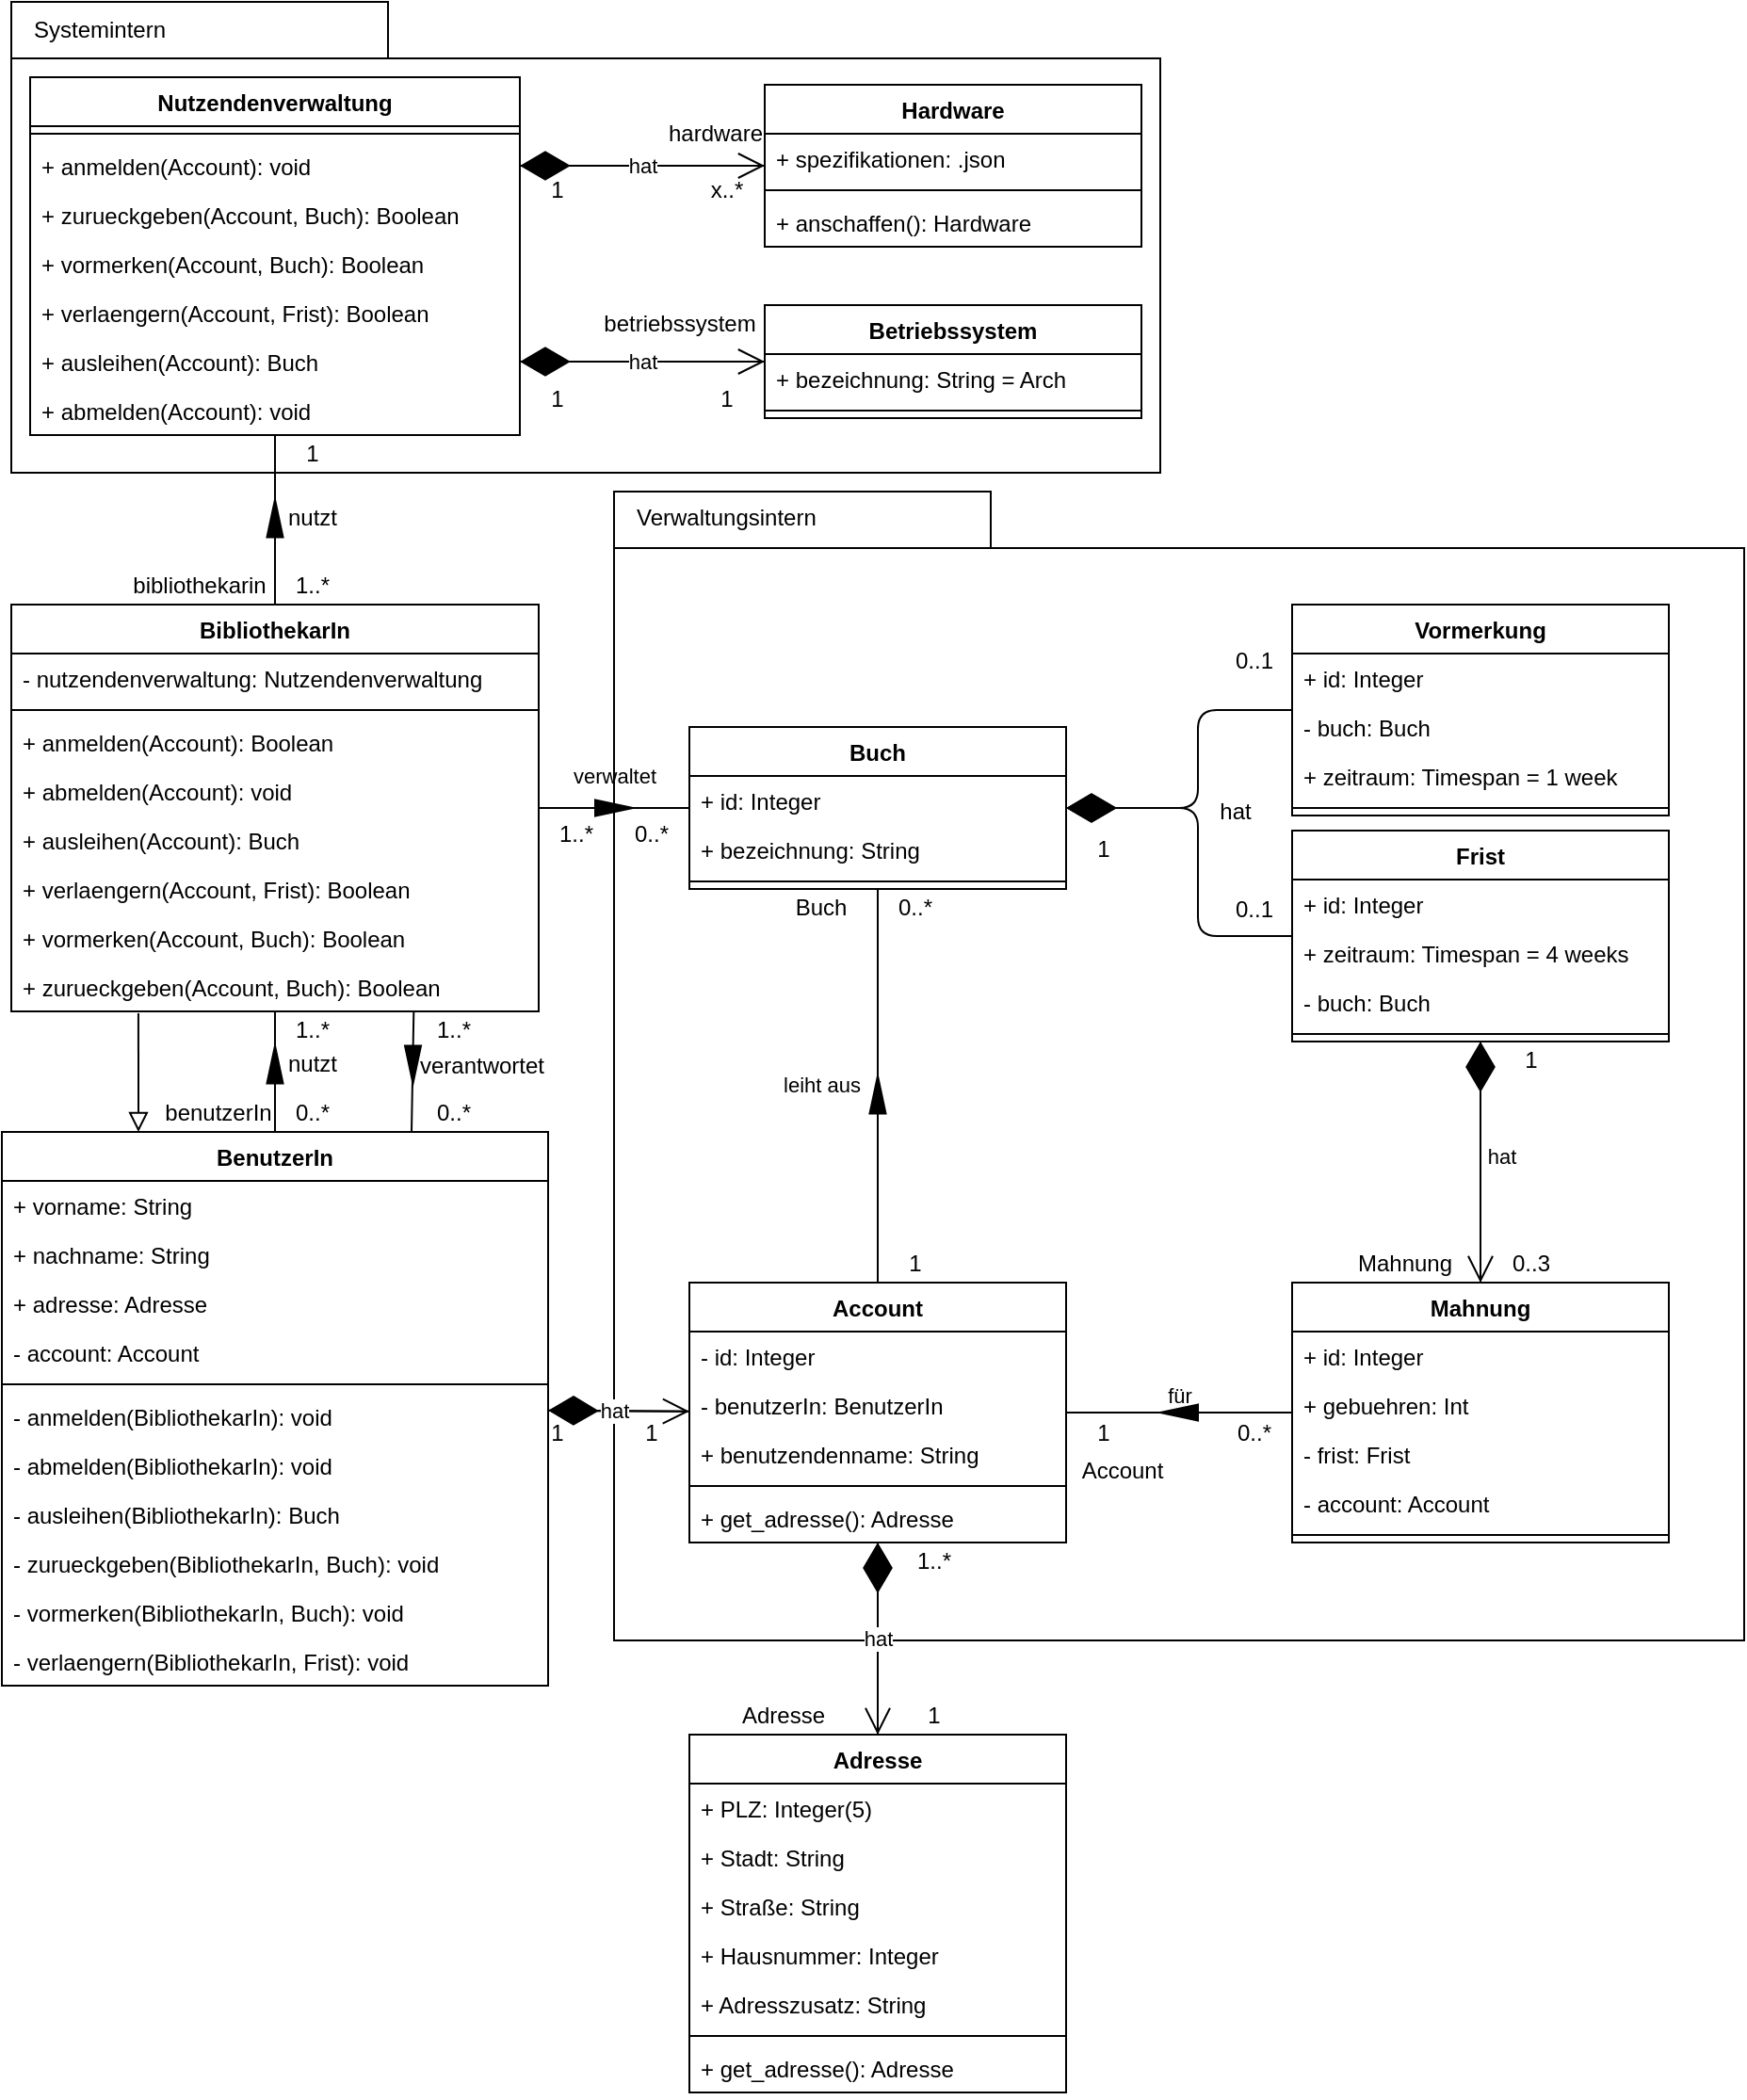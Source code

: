 <mxfile version="15.1.3" type="device"><diagram id="ua3951AuxoslNHJfYjnv" name="Seite-1"><mxGraphModel dx="1086" dy="806" grid="1" gridSize="10" guides="1" tooltips="1" connect="1" arrows="1" fold="1" page="1" pageScale="1" pageWidth="827" pageHeight="1169" math="0" shadow="0"><root><mxCell id="0"/><mxCell id="1" parent="0"/><mxCell id="bxYG0uPf8yceW_1c55BZ-197" value="" style="shape=folder;fontStyle=1;tabWidth=200;tabHeight=30;tabPosition=left;html=1;boundedLbl=1;glass=1;fillColor=none;" parent="1" vertex="1"><mxGeometry x="40" y="40" width="610" height="250" as="geometry"/></mxCell><mxCell id="bxYG0uPf8yceW_1c55BZ-194" value="" style="shape=folder;fontStyle=1;tabWidth=200;tabHeight=30;tabPosition=left;html=1;boundedLbl=1;glass=1;fillColor=none;" parent="1" vertex="1"><mxGeometry x="360" y="300" width="600" height="610" as="geometry"/></mxCell><mxCell id="bxYG0uPf8yceW_1c55BZ-137" value="" style="endArrow=diamondThin;endFill=1;endSize=24;html=1;" parent="1" source="bxYG0uPf8yceW_1c55BZ-53" target="bxYG0uPf8yceW_1c55BZ-44" edge="1"><mxGeometry y="-15" width="160" relative="1" as="geometry"><mxPoint x="410" y="797" as="sourcePoint"/><mxPoint x="320" y="797" as="targetPoint"/><mxPoint as="offset"/></mxGeometry></mxCell><mxCell id="bxYG0uPf8yceW_1c55BZ-110" value="" style="triangle;whiteSpace=wrap;html=1;rotation=0;fillColor=#000000;" parent="1" vertex="1"><mxGeometry x="350" y="463.75" width="20" height="8.5" as="geometry"/></mxCell><mxCell id="bxYG0uPf8yceW_1c55BZ-97" value="" style="triangle;whiteSpace=wrap;html=1;rotation=-90;fillColor=#000000;" parent="1" vertex="1"><mxGeometry x="170" y="600" width="20" height="8.5" as="geometry"/></mxCell><mxCell id="bxYG0uPf8yceW_1c55BZ-100" value="" style="triangle;whiteSpace=wrap;html=1;rotation=-90;fillColor=#000000;flipH=1;" parent="1" vertex="1"><mxGeometry x="243.25" y="600" width="20" height="8.5" as="geometry"/></mxCell><mxCell id="bxYG0uPf8yceW_1c55BZ-102" value="" style="triangle;whiteSpace=wrap;html=1;rotation=-90;fillColor=#000000;" parent="1" vertex="1"><mxGeometry x="170" y="310" width="20" height="8.5" as="geometry"/></mxCell><mxCell id="bxYG0uPf8yceW_1c55BZ-1" value="BenutzerIn" style="swimlane;fontStyle=1;align=center;verticalAlign=top;childLayout=stackLayout;horizontal=1;startSize=26;horizontalStack=0;resizeParent=1;resizeParentMax=0;resizeLast=0;collapsible=1;marginBottom=0;" parent="1" vertex="1"><mxGeometry x="35" y="640" width="290" height="294" as="geometry"/></mxCell><mxCell id="bxYG0uPf8yceW_1c55BZ-2" value="+ vorname: String" style="text;strokeColor=none;fillColor=none;align=left;verticalAlign=top;spacingLeft=4;spacingRight=4;overflow=hidden;rotatable=0;points=[[0,0.5],[1,0.5]];portConstraint=eastwest;" parent="bxYG0uPf8yceW_1c55BZ-1" vertex="1"><mxGeometry y="26" width="290" height="26" as="geometry"/></mxCell><mxCell id="bxYG0uPf8yceW_1c55BZ-5" value="+ nachname: String" style="text;strokeColor=none;fillColor=none;align=left;verticalAlign=top;spacingLeft=4;spacingRight=4;overflow=hidden;rotatable=0;points=[[0,0.5],[1,0.5]];portConstraint=eastwest;" parent="bxYG0uPf8yceW_1c55BZ-1" vertex="1"><mxGeometry y="52" width="290" height="26" as="geometry"/></mxCell><mxCell id="bxYG0uPf8yceW_1c55BZ-52" value="+ adresse: Adresse" style="text;strokeColor=none;fillColor=none;align=left;verticalAlign=top;spacingLeft=4;spacingRight=4;overflow=hidden;rotatable=0;points=[[0,0.5],[1,0.5]];portConstraint=eastwest;" parent="bxYG0uPf8yceW_1c55BZ-1" vertex="1"><mxGeometry y="78" width="290" height="26" as="geometry"/></mxCell><mxCell id="bxYG0uPf8yceW_1c55BZ-92" value="- account: Account" style="text;strokeColor=none;fillColor=none;align=left;verticalAlign=top;spacingLeft=4;spacingRight=4;overflow=hidden;rotatable=0;points=[[0,0.5],[1,0.5]];portConstraint=eastwest;" parent="bxYG0uPf8yceW_1c55BZ-1" vertex="1"><mxGeometry y="104" width="290" height="26" as="geometry"/></mxCell><mxCell id="bxYG0uPf8yceW_1c55BZ-3" value="" style="line;strokeWidth=1;fillColor=none;align=left;verticalAlign=middle;spacingTop=-1;spacingLeft=3;spacingRight=3;rotatable=0;labelPosition=right;points=[];portConstraint=eastwest;" parent="bxYG0uPf8yceW_1c55BZ-1" vertex="1"><mxGeometry y="130" width="290" height="8" as="geometry"/></mxCell><mxCell id="bxYG0uPf8yceW_1c55BZ-36" value="- anmelden(BibliothekarIn): void" style="text;strokeColor=none;fillColor=none;align=left;verticalAlign=top;spacingLeft=4;spacingRight=4;overflow=hidden;rotatable=0;points=[[0,0.5],[1,0.5]];portConstraint=eastwest;" parent="bxYG0uPf8yceW_1c55BZ-1" vertex="1"><mxGeometry y="138" width="290" height="26" as="geometry"/></mxCell><mxCell id="bxYG0uPf8yceW_1c55BZ-37" value="- abmelden(BibliothekarIn): void" style="text;strokeColor=none;fillColor=none;align=left;verticalAlign=top;spacingLeft=4;spacingRight=4;overflow=hidden;rotatable=0;points=[[0,0.5],[1,0.5]];portConstraint=eastwest;" parent="bxYG0uPf8yceW_1c55BZ-1" vertex="1"><mxGeometry y="164" width="290" height="26" as="geometry"/></mxCell><mxCell id="bxYG0uPf8yceW_1c55BZ-6" value="- ausleihen(BibliothekarIn): Buch" style="text;strokeColor=none;fillColor=none;align=left;verticalAlign=top;spacingLeft=4;spacingRight=4;overflow=hidden;rotatable=0;points=[[0,0.5],[1,0.5]];portConstraint=eastwest;" parent="bxYG0uPf8yceW_1c55BZ-1" vertex="1"><mxGeometry y="190" width="290" height="26" as="geometry"/></mxCell><mxCell id="bxYG0uPf8yceW_1c55BZ-4" value="- zurueckgeben(BibliothekarIn, Buch): void" style="text;strokeColor=none;fillColor=none;align=left;verticalAlign=top;spacingLeft=4;spacingRight=4;overflow=hidden;rotatable=0;points=[[0,0.5],[1,0.5]];portConstraint=eastwest;" parent="bxYG0uPf8yceW_1c55BZ-1" vertex="1"><mxGeometry y="216" width="290" height="26" as="geometry"/></mxCell><mxCell id="bxYG0uPf8yceW_1c55BZ-23" value="- vormerken(BibliothekarIn, Buch): void" style="text;strokeColor=none;fillColor=none;align=left;verticalAlign=top;spacingLeft=4;spacingRight=4;overflow=hidden;rotatable=0;points=[[0,0.5],[1,0.5]];portConstraint=eastwest;" parent="bxYG0uPf8yceW_1c55BZ-1" vertex="1"><mxGeometry y="242" width="290" height="26" as="geometry"/></mxCell><mxCell id="bxYG0uPf8yceW_1c55BZ-14" value="- verlaengern(BibliothekarIn, Frist): void" style="text;strokeColor=none;fillColor=none;align=left;verticalAlign=top;spacingLeft=4;spacingRight=4;overflow=hidden;rotatable=0;points=[[0,0.5],[1,0.5]];portConstraint=eastwest;" parent="bxYG0uPf8yceW_1c55BZ-1" vertex="1"><mxGeometry y="268" width="290" height="26" as="geometry"/></mxCell><mxCell id="bxYG0uPf8yceW_1c55BZ-8" value="Buch" style="swimlane;fontStyle=1;align=center;verticalAlign=top;childLayout=stackLayout;horizontal=1;startSize=26;horizontalStack=0;resizeParent=1;resizeParentMax=0;resizeLast=0;collapsible=1;marginBottom=0;" parent="1" vertex="1"><mxGeometry x="400" y="425" width="200" height="86" as="geometry"/></mxCell><mxCell id="bxYG0uPf8yceW_1c55BZ-22" value="+ id: Integer" style="text;strokeColor=none;fillColor=none;align=left;verticalAlign=top;spacingLeft=4;spacingRight=4;overflow=hidden;rotatable=0;points=[[0,0.5],[1,0.5]];portConstraint=eastwest;" parent="bxYG0uPf8yceW_1c55BZ-8" vertex="1"><mxGeometry y="26" width="200" height="26" as="geometry"/></mxCell><mxCell id="bxYG0uPf8yceW_1c55BZ-9" value="+ bezeichnung: String" style="text;strokeColor=none;fillColor=none;align=left;verticalAlign=top;spacingLeft=4;spacingRight=4;overflow=hidden;rotatable=0;points=[[0,0.5],[1,0.5]];portConstraint=eastwest;" parent="bxYG0uPf8yceW_1c55BZ-8" vertex="1"><mxGeometry y="52" width="200" height="26" as="geometry"/></mxCell><mxCell id="bxYG0uPf8yceW_1c55BZ-11" value="" style="line;strokeWidth=1;fillColor=none;align=left;verticalAlign=middle;spacingTop=-1;spacingLeft=3;spacingRight=3;rotatable=0;labelPosition=right;points=[];portConstraint=eastwest;" parent="bxYG0uPf8yceW_1c55BZ-8" vertex="1"><mxGeometry y="78" width="200" height="8" as="geometry"/></mxCell><mxCell id="bxYG0uPf8yceW_1c55BZ-15" value="Frist" style="swimlane;fontStyle=1;align=center;verticalAlign=top;childLayout=stackLayout;horizontal=1;startSize=26;horizontalStack=0;resizeParent=1;resizeParentMax=0;resizeLast=0;collapsible=1;marginBottom=0;" parent="1" vertex="1"><mxGeometry x="720" y="480" width="200" height="112" as="geometry"/></mxCell><mxCell id="bxYG0uPf8yceW_1c55BZ-16" value="+ id: Integer" style="text;strokeColor=none;fillColor=none;align=left;verticalAlign=top;spacingLeft=4;spacingRight=4;overflow=hidden;rotatable=0;points=[[0,0.5],[1,0.5]];portConstraint=eastwest;" parent="bxYG0uPf8yceW_1c55BZ-15" vertex="1"><mxGeometry y="26" width="200" height="26" as="geometry"/></mxCell><mxCell id="bxYG0uPf8yceW_1c55BZ-62" value="+ zeitraum: Timespan = 4 weeks" style="text;strokeColor=none;fillColor=none;align=left;verticalAlign=top;spacingLeft=4;spacingRight=4;overflow=hidden;rotatable=0;points=[[0,0.5],[1,0.5]];portConstraint=eastwest;" parent="bxYG0uPf8yceW_1c55BZ-15" vertex="1"><mxGeometry y="52" width="200" height="26" as="geometry"/></mxCell><mxCell id="bxYG0uPf8yceW_1c55BZ-21" value="- buch: Buch" style="text;strokeColor=none;fillColor=none;align=left;verticalAlign=top;spacingLeft=4;spacingRight=4;overflow=hidden;rotatable=0;points=[[0,0.5],[1,0.5]];portConstraint=eastwest;" parent="bxYG0uPf8yceW_1c55BZ-15" vertex="1"><mxGeometry y="78" width="200" height="26" as="geometry"/></mxCell><mxCell id="bxYG0uPf8yceW_1c55BZ-17" value="" style="line;strokeWidth=1;fillColor=none;align=left;verticalAlign=middle;spacingTop=-1;spacingLeft=3;spacingRight=3;rotatable=0;labelPosition=right;points=[];portConstraint=eastwest;" parent="bxYG0uPf8yceW_1c55BZ-15" vertex="1"><mxGeometry y="104" width="200" height="8" as="geometry"/></mxCell><mxCell id="bxYG0uPf8yceW_1c55BZ-24" value="Vormerkung" style="swimlane;fontStyle=1;align=center;verticalAlign=top;childLayout=stackLayout;horizontal=1;startSize=26;horizontalStack=0;resizeParent=1;resizeParentMax=0;resizeLast=0;collapsible=1;marginBottom=0;" parent="1" vertex="1"><mxGeometry x="720" y="360" width="200" height="112" as="geometry"/></mxCell><mxCell id="bxYG0uPf8yceW_1c55BZ-25" value="+ id: Integer" style="text;strokeColor=none;fillColor=none;align=left;verticalAlign=top;spacingLeft=4;spacingRight=4;overflow=hidden;rotatable=0;points=[[0,0.5],[1,0.5]];portConstraint=eastwest;" parent="bxYG0uPf8yceW_1c55BZ-24" vertex="1"><mxGeometry y="26" width="200" height="26" as="geometry"/></mxCell><mxCell id="bxYG0uPf8yceW_1c55BZ-26" value="- buch: Buch" style="text;strokeColor=none;fillColor=none;align=left;verticalAlign=top;spacingLeft=4;spacingRight=4;overflow=hidden;rotatable=0;points=[[0,0.5],[1,0.5]];portConstraint=eastwest;" parent="bxYG0uPf8yceW_1c55BZ-24" vertex="1"><mxGeometry y="52" width="200" height="26" as="geometry"/></mxCell><mxCell id="bxYG0uPf8yceW_1c55BZ-148" value="+ zeitraum: Timespan = 1 week" style="text;strokeColor=none;fillColor=none;align=left;verticalAlign=top;spacingLeft=4;spacingRight=4;overflow=hidden;rotatable=0;points=[[0,0.5],[1,0.5]];portConstraint=eastwest;" parent="bxYG0uPf8yceW_1c55BZ-24" vertex="1"><mxGeometry y="78" width="200" height="26" as="geometry"/></mxCell><mxCell id="bxYG0uPf8yceW_1c55BZ-27" value="" style="line;strokeWidth=1;fillColor=none;align=left;verticalAlign=middle;spacingTop=-1;spacingLeft=3;spacingRight=3;rotatable=0;labelPosition=right;points=[];portConstraint=eastwest;" parent="bxYG0uPf8yceW_1c55BZ-24" vertex="1"><mxGeometry y="104" width="200" height="8" as="geometry"/></mxCell><mxCell id="bxYG0uPf8yceW_1c55BZ-28" value="BibliothekarIn" style="swimlane;fontStyle=1;align=center;verticalAlign=top;childLayout=stackLayout;horizontal=1;startSize=26;horizontalStack=0;resizeParent=1;resizeParentMax=0;resizeLast=0;collapsible=1;marginBottom=0;" parent="1" vertex="1"><mxGeometry x="40" y="360" width="280" height="216" as="geometry"/></mxCell><mxCell id="bxYG0uPf8yceW_1c55BZ-64" value="- nutzendenverwaltung: Nutzendenverwaltung" style="text;strokeColor=none;fillColor=none;align=left;verticalAlign=top;spacingLeft=4;spacingRight=4;overflow=hidden;rotatable=0;points=[[0,0.5],[1,0.5]];portConstraint=eastwest;" parent="bxYG0uPf8yceW_1c55BZ-28" vertex="1"><mxGeometry y="26" width="280" height="26" as="geometry"/></mxCell><mxCell id="bxYG0uPf8yceW_1c55BZ-31" value="" style="line;strokeWidth=1;fillColor=none;align=left;verticalAlign=middle;spacingTop=-1;spacingLeft=3;spacingRight=3;rotatable=0;labelPosition=right;points=[];portConstraint=eastwest;" parent="bxYG0uPf8yceW_1c55BZ-28" vertex="1"><mxGeometry y="52" width="280" height="8" as="geometry"/></mxCell><mxCell id="bxYG0uPf8yceW_1c55BZ-63" value="+ anmelden(Account): Boolean" style="text;strokeColor=none;fillColor=none;align=left;verticalAlign=top;spacingLeft=4;spacingRight=4;overflow=hidden;rotatable=0;points=[[0,0.5],[1,0.5]];portConstraint=eastwest;" parent="bxYG0uPf8yceW_1c55BZ-28" vertex="1"><mxGeometry y="60" width="280" height="26" as="geometry"/></mxCell><mxCell id="bxYG0uPf8yceW_1c55BZ-65" value="+ abmelden(Account): void" style="text;strokeColor=none;fillColor=none;align=left;verticalAlign=top;spacingLeft=4;spacingRight=4;overflow=hidden;rotatable=0;points=[[0,0.5],[1,0.5]];portConstraint=eastwest;" parent="bxYG0uPf8yceW_1c55BZ-28" vertex="1"><mxGeometry y="86" width="280" height="26" as="geometry"/></mxCell><mxCell id="bxYG0uPf8yceW_1c55BZ-66" value="+ ausleihen(Account): Buch" style="text;strokeColor=none;fillColor=none;align=left;verticalAlign=top;spacingLeft=4;spacingRight=4;overflow=hidden;rotatable=0;points=[[0,0.5],[1,0.5]];portConstraint=eastwest;" parent="bxYG0uPf8yceW_1c55BZ-28" vertex="1"><mxGeometry y="112" width="280" height="26" as="geometry"/></mxCell><mxCell id="bxYG0uPf8yceW_1c55BZ-69" value="+ verlaengern(Account, Frist): Boolean" style="text;strokeColor=none;fillColor=none;align=left;verticalAlign=top;spacingLeft=4;spacingRight=4;overflow=hidden;rotatable=0;points=[[0,0.5],[1,0.5]];portConstraint=eastwest;" parent="bxYG0uPf8yceW_1c55BZ-28" vertex="1"><mxGeometry y="138" width="280" height="26" as="geometry"/></mxCell><mxCell id="bxYG0uPf8yceW_1c55BZ-68" value="+ vormerken(Account, Buch): Boolean" style="text;strokeColor=none;fillColor=none;align=left;verticalAlign=top;spacingLeft=4;spacingRight=4;overflow=hidden;rotatable=0;points=[[0,0.5],[1,0.5]];portConstraint=eastwest;" parent="bxYG0uPf8yceW_1c55BZ-28" vertex="1"><mxGeometry y="164" width="280" height="26" as="geometry"/></mxCell><mxCell id="bxYG0uPf8yceW_1c55BZ-67" value="+ zurueckgeben(Account, Buch): Boolean" style="text;strokeColor=none;fillColor=none;align=left;verticalAlign=top;spacingLeft=4;spacingRight=4;overflow=hidden;rotatable=0;points=[[0,0.5],[1,0.5]];portConstraint=eastwest;" parent="bxYG0uPf8yceW_1c55BZ-28" vertex="1"><mxGeometry y="190" width="280" height="26" as="geometry"/></mxCell><mxCell id="bxYG0uPf8yceW_1c55BZ-38" value="Nutzendenverwaltung" style="swimlane;fontStyle=1;align=center;verticalAlign=top;childLayout=stackLayout;horizontal=1;startSize=26;horizontalStack=0;resizeParent=1;resizeParentMax=0;resizeLast=0;collapsible=1;marginBottom=0;" parent="1" vertex="1"><mxGeometry x="50" y="80" width="260" height="190" as="geometry"/></mxCell><mxCell id="bxYG0uPf8yceW_1c55BZ-39" value="" style="line;strokeWidth=1;fillColor=none;align=left;verticalAlign=middle;spacingTop=-1;spacingLeft=3;spacingRight=3;rotatable=0;labelPosition=right;points=[];portConstraint=eastwest;" parent="bxYG0uPf8yceW_1c55BZ-38" vertex="1"><mxGeometry y="26" width="260" height="8" as="geometry"/></mxCell><mxCell id="bxYG0uPf8yceW_1c55BZ-76" value="+ anmelden(Account): void" style="text;strokeColor=none;fillColor=none;align=left;verticalAlign=top;spacingLeft=4;spacingRight=4;overflow=hidden;rotatable=0;points=[[0,0.5],[1,0.5]];portConstraint=eastwest;" parent="bxYG0uPf8yceW_1c55BZ-38" vertex="1"><mxGeometry y="34" width="260" height="26" as="geometry"/></mxCell><mxCell id="bxYG0uPf8yceW_1c55BZ-81" value="+ zurueckgeben(Account, Buch): Boolean" style="text;strokeColor=none;fillColor=none;align=left;verticalAlign=top;spacingLeft=4;spacingRight=4;overflow=hidden;rotatable=0;points=[[0,0.5],[1,0.5]];portConstraint=eastwest;" parent="bxYG0uPf8yceW_1c55BZ-38" vertex="1"><mxGeometry y="60" width="260" height="26" as="geometry"/></mxCell><mxCell id="bxYG0uPf8yceW_1c55BZ-80" value="+ vormerken(Account, Buch): Boolean" style="text;strokeColor=none;fillColor=none;align=left;verticalAlign=top;spacingLeft=4;spacingRight=4;overflow=hidden;rotatable=0;points=[[0,0.5],[1,0.5]];portConstraint=eastwest;" parent="bxYG0uPf8yceW_1c55BZ-38" vertex="1"><mxGeometry y="86" width="260" height="26" as="geometry"/></mxCell><mxCell id="bxYG0uPf8yceW_1c55BZ-79" value="+ verlaengern(Account, Frist): Boolean" style="text;strokeColor=none;fillColor=none;align=left;verticalAlign=top;spacingLeft=4;spacingRight=4;overflow=hidden;rotatable=0;points=[[0,0.5],[1,0.5]];portConstraint=eastwest;" parent="bxYG0uPf8yceW_1c55BZ-38" vertex="1"><mxGeometry y="112" width="260" height="26" as="geometry"/></mxCell><mxCell id="bxYG0uPf8yceW_1c55BZ-78" value="+ ausleihen(Account): Buch" style="text;strokeColor=none;fillColor=none;align=left;verticalAlign=top;spacingLeft=4;spacingRight=4;overflow=hidden;rotatable=0;points=[[0,0.5],[1,0.5]];portConstraint=eastwest;" parent="bxYG0uPf8yceW_1c55BZ-38" vertex="1"><mxGeometry y="138" width="260" height="26" as="geometry"/></mxCell><mxCell id="bxYG0uPf8yceW_1c55BZ-77" value="+ abmelden(Account): void" style="text;strokeColor=none;fillColor=none;align=left;verticalAlign=top;spacingLeft=4;spacingRight=4;overflow=hidden;rotatable=0;points=[[0,0.5],[1,0.5]];portConstraint=eastwest;" parent="bxYG0uPf8yceW_1c55BZ-38" vertex="1"><mxGeometry y="164" width="260" height="26" as="geometry"/></mxCell><mxCell id="bxYG0uPf8yceW_1c55BZ-44" value="Account" style="swimlane;fontStyle=1;align=center;verticalAlign=top;childLayout=stackLayout;horizontal=1;startSize=26;horizontalStack=0;resizeParent=1;resizeParentMax=0;resizeLast=0;collapsible=1;marginBottom=0;" parent="1" vertex="1"><mxGeometry x="400" y="720" width="200" height="138" as="geometry"><mxRectangle x="360" y="250" width="80" height="26" as="alternateBounds"/></mxGeometry></mxCell><mxCell id="bxYG0uPf8yceW_1c55BZ-184" value="- id: Integer" style="text;strokeColor=none;fillColor=none;align=left;verticalAlign=top;spacingLeft=4;spacingRight=4;overflow=hidden;rotatable=0;points=[[0,0.5],[1,0.5]];portConstraint=eastwest;" parent="bxYG0uPf8yceW_1c55BZ-44" vertex="1"><mxGeometry y="26" width="200" height="26" as="geometry"/></mxCell><mxCell id="bxYG0uPf8yceW_1c55BZ-50" value="- benutzerIn: BenutzerIn" style="text;strokeColor=none;fillColor=none;align=left;verticalAlign=top;spacingLeft=4;spacingRight=4;overflow=hidden;rotatable=0;points=[[0,0.5],[1,0.5]];portConstraint=eastwest;" parent="bxYG0uPf8yceW_1c55BZ-44" vertex="1"><mxGeometry y="52" width="200" height="26" as="geometry"/></mxCell><mxCell id="bxYG0uPf8yceW_1c55BZ-61" value="+ benutzendenname: String" style="text;strokeColor=none;fillColor=none;align=left;verticalAlign=top;spacingLeft=4;spacingRight=4;overflow=hidden;rotatable=0;points=[[0,0.5],[1,0.5]];portConstraint=eastwest;" parent="bxYG0uPf8yceW_1c55BZ-44" vertex="1"><mxGeometry y="78" width="200" height="26" as="geometry"/></mxCell><mxCell id="bxYG0uPf8yceW_1c55BZ-45" value="" style="line;strokeWidth=1;fillColor=none;align=left;verticalAlign=middle;spacingTop=-1;spacingLeft=3;spacingRight=3;rotatable=0;labelPosition=right;points=[];portConstraint=eastwest;" parent="bxYG0uPf8yceW_1c55BZ-44" vertex="1"><mxGeometry y="104" width="200" height="8" as="geometry"/></mxCell><mxCell id="bxYG0uPf8yceW_1c55BZ-51" value="+ get_adresse(): Adresse" style="text;strokeColor=none;fillColor=none;align=left;verticalAlign=top;spacingLeft=4;spacingRight=4;overflow=hidden;rotatable=0;points=[[0,0.5],[1,0.5]];portConstraint=eastwest;" parent="bxYG0uPf8yceW_1c55BZ-44" vertex="1"><mxGeometry y="112" width="200" height="26" as="geometry"/></mxCell><mxCell id="bxYG0uPf8yceW_1c55BZ-53" value="Adresse" style="swimlane;fontStyle=1;align=center;verticalAlign=top;childLayout=stackLayout;horizontal=1;startSize=26;horizontalStack=0;resizeParent=1;resizeParentMax=0;resizeLast=0;collapsible=1;marginBottom=0;" parent="1" vertex="1"><mxGeometry x="400" y="960" width="200" height="190" as="geometry"/></mxCell><mxCell id="bxYG0uPf8yceW_1c55BZ-54" value="+ PLZ: Integer(5)" style="text;strokeColor=none;fillColor=none;align=left;verticalAlign=top;spacingLeft=4;spacingRight=4;overflow=hidden;rotatable=0;points=[[0,0.5],[1,0.5]];portConstraint=eastwest;" parent="bxYG0uPf8yceW_1c55BZ-53" vertex="1"><mxGeometry y="26" width="200" height="26" as="geometry"/></mxCell><mxCell id="bxYG0uPf8yceW_1c55BZ-57" value="+ Stadt: String" style="text;strokeColor=none;fillColor=none;align=left;verticalAlign=top;spacingLeft=4;spacingRight=4;overflow=hidden;rotatable=0;points=[[0,0.5],[1,0.5]];portConstraint=eastwest;" parent="bxYG0uPf8yceW_1c55BZ-53" vertex="1"><mxGeometry y="52" width="200" height="26" as="geometry"/></mxCell><mxCell id="bxYG0uPf8yceW_1c55BZ-58" value="+ Straße: String" style="text;strokeColor=none;fillColor=none;align=left;verticalAlign=top;spacingLeft=4;spacingRight=4;overflow=hidden;rotatable=0;points=[[0,0.5],[1,0.5]];portConstraint=eastwest;" parent="bxYG0uPf8yceW_1c55BZ-53" vertex="1"><mxGeometry y="78" width="200" height="26" as="geometry"/></mxCell><mxCell id="bxYG0uPf8yceW_1c55BZ-59" value="+ Hausnummer: Integer" style="text;strokeColor=none;fillColor=none;align=left;verticalAlign=top;spacingLeft=4;spacingRight=4;overflow=hidden;rotatable=0;points=[[0,0.5],[1,0.5]];portConstraint=eastwest;" parent="bxYG0uPf8yceW_1c55BZ-53" vertex="1"><mxGeometry y="104" width="200" height="26" as="geometry"/></mxCell><mxCell id="bxYG0uPf8yceW_1c55BZ-60" value="+ Adresszusatz: String" style="text;strokeColor=none;fillColor=none;align=left;verticalAlign=top;spacingLeft=4;spacingRight=4;overflow=hidden;rotatable=0;points=[[0,0.5],[1,0.5]];portConstraint=eastwest;" parent="bxYG0uPf8yceW_1c55BZ-53" vertex="1"><mxGeometry y="130" width="200" height="26" as="geometry"/></mxCell><mxCell id="bxYG0uPf8yceW_1c55BZ-55" value="" style="line;strokeWidth=1;fillColor=none;align=left;verticalAlign=middle;spacingTop=-1;spacingLeft=3;spacingRight=3;rotatable=0;labelPosition=right;points=[];portConstraint=eastwest;" parent="bxYG0uPf8yceW_1c55BZ-53" vertex="1"><mxGeometry y="156" width="200" height="8" as="geometry"/></mxCell><mxCell id="bxYG0uPf8yceW_1c55BZ-56" value="+ get_adresse(): Adresse" style="text;strokeColor=none;fillColor=none;align=left;verticalAlign=top;spacingLeft=4;spacingRight=4;overflow=hidden;rotatable=0;points=[[0,0.5],[1,0.5]];portConstraint=eastwest;" parent="bxYG0uPf8yceW_1c55BZ-53" vertex="1"><mxGeometry y="164" width="200" height="26" as="geometry"/></mxCell><mxCell id="bxYG0uPf8yceW_1c55BZ-82" value="Hardware" style="swimlane;fontStyle=1;align=center;verticalAlign=top;childLayout=stackLayout;horizontal=1;startSize=26;horizontalStack=0;resizeParent=1;resizeParentMax=0;resizeLast=0;collapsible=1;marginBottom=0;" parent="1" vertex="1"><mxGeometry x="440" y="84" width="200" height="86" as="geometry"/></mxCell><mxCell id="bxYG0uPf8yceW_1c55BZ-85" value="+ spezifikationen: .json" style="text;strokeColor=none;fillColor=none;align=left;verticalAlign=top;spacingLeft=4;spacingRight=4;overflow=hidden;rotatable=0;points=[[0,0.5],[1,0.5]];portConstraint=eastwest;" parent="bxYG0uPf8yceW_1c55BZ-82" vertex="1"><mxGeometry y="26" width="200" height="26" as="geometry"/></mxCell><mxCell id="bxYG0uPf8yceW_1c55BZ-86" value="" style="line;strokeWidth=1;fillColor=none;align=left;verticalAlign=middle;spacingTop=-1;spacingLeft=3;spacingRight=3;rotatable=0;labelPosition=right;points=[];portConstraint=eastwest;" parent="bxYG0uPf8yceW_1c55BZ-82" vertex="1"><mxGeometry y="52" width="200" height="8" as="geometry"/></mxCell><mxCell id="bxYG0uPf8yceW_1c55BZ-87" value="+ anschaffen(): Hardware" style="text;strokeColor=none;fillColor=none;align=left;verticalAlign=top;spacingLeft=4;spacingRight=4;overflow=hidden;rotatable=0;points=[[0,0.5],[1,0.5]];portConstraint=eastwest;" parent="bxYG0uPf8yceW_1c55BZ-82" vertex="1"><mxGeometry y="60" width="200" height="26" as="geometry"/></mxCell><mxCell id="bxYG0uPf8yceW_1c55BZ-93" value="" style="endArrow=block;html=1;align=center;verticalAlign=bottom;endFill=0;labelBackgroundColor=none;endSize=8;entryX=0.25;entryY=0;entryDx=0;entryDy=0;exitX=0.241;exitY=1.038;exitDx=0;exitDy=0;exitPerimeter=0;" parent="1" source="bxYG0uPf8yceW_1c55BZ-67" target="bxYG0uPf8yceW_1c55BZ-1" edge="1"><mxGeometry relative="1" as="geometry"><mxPoint x="80" y="590" as="sourcePoint"/><mxPoint x="360" y="550" as="targetPoint"/></mxGeometry></mxCell><mxCell id="bxYG0uPf8yceW_1c55BZ-94" value="" style="resizable=0;html=1;align=center;verticalAlign=top;labelBackgroundColor=none;" parent="bxYG0uPf8yceW_1c55BZ-93" connectable="0" vertex="1"><mxGeometry relative="1" as="geometry"/></mxCell><mxCell id="bxYG0uPf8yceW_1c55BZ-96" value="" style="endArrow=none;html=1;align=center;verticalAlign=bottom;labelBackgroundColor=none;entryX=0.5;entryY=0;entryDx=0;entryDy=0;" parent="1" source="bxYG0uPf8yceW_1c55BZ-28" target="bxYG0uPf8yceW_1c55BZ-1" edge="1"><mxGeometry relative="1" as="geometry"><mxPoint x="400" y="482" as="sourcePoint"/><mxPoint x="540" y="482" as="targetPoint"/></mxGeometry></mxCell><mxCell id="bxYG0uPf8yceW_1c55BZ-99" value="" style="endArrow=none;html=1;align=center;verticalAlign=bottom;labelBackgroundColor=none;entryX=0.75;entryY=0;entryDx=0;entryDy=0;exitX=-0.04;exitY=-0.006;exitDx=0;exitDy=0;exitPerimeter=0;" parent="1" source="bxYG0uPf8yceW_1c55BZ-118" target="bxYG0uPf8yceW_1c55BZ-1" edge="1"><mxGeometry relative="1" as="geometry"><mxPoint x="230" y="590" as="sourcePoint"/><mxPoint x="190" y="650" as="targetPoint"/></mxGeometry></mxCell><mxCell id="bxYG0uPf8yceW_1c55BZ-101" value="" style="endArrow=none;html=1;align=center;verticalAlign=bottom;labelBackgroundColor=none;" parent="1" source="bxYG0uPf8yceW_1c55BZ-38" target="bxYG0uPf8yceW_1c55BZ-28" edge="1"><mxGeometry relative="1" as="geometry"><mxPoint x="190" y="586" as="sourcePoint"/><mxPoint x="190" y="650" as="targetPoint"/></mxGeometry></mxCell><mxCell id="bxYG0uPf8yceW_1c55BZ-103" value="verwaltet" style="endArrow=none;html=1;align=center;verticalAlign=bottom;labelBackgroundColor=none;" parent="1" source="bxYG0uPf8yceW_1c55BZ-28" target="bxYG0uPf8yceW_1c55BZ-8" edge="1"><mxGeometry y="8" relative="1" as="geometry"><mxPoint x="255.52" y="585.87" as="sourcePoint"/><mxPoint x="255.0" y="650" as="targetPoint"/><mxPoint as="offset"/></mxGeometry></mxCell><mxCell id="bxYG0uPf8yceW_1c55BZ-112" value="" style="endArrow=diamondThin;endFill=1;endSize=24;html=1;entryX=1;entryY=0.5;entryDx=0;entryDy=0;" parent="1" source="bxYG0uPf8yceW_1c55BZ-82" target="bxYG0uPf8yceW_1c55BZ-76" edge="1"><mxGeometry y="-15" width="160" relative="1" as="geometry"><mxPoint x="340" y="350" as="sourcePoint"/><mxPoint x="500" y="350" as="targetPoint"/><mxPoint as="offset"/></mxGeometry></mxCell><mxCell id="bxYG0uPf8yceW_1c55BZ-113" value="1" style="text;html=1;strokeColor=none;fillColor=none;align=center;verticalAlign=middle;whiteSpace=wrap;" parent="1" vertex="1"><mxGeometry x="310" y="130" width="40" height="20" as="geometry"/></mxCell><mxCell id="bxYG0uPf8yceW_1c55BZ-114" value="x..*" style="text;html=1;strokeColor=none;fillColor=none;align=center;verticalAlign=middle;whiteSpace=wrap;" parent="1" vertex="1"><mxGeometry x="400" y="130" width="40" height="20" as="geometry"/></mxCell><mxCell id="bxYG0uPf8yceW_1c55BZ-115" value="1..*" style="text;html=1;strokeColor=none;fillColor=none;align=center;verticalAlign=middle;whiteSpace=wrap;" parent="1" vertex="1"><mxGeometry x="180" y="340" width="40" height="20" as="geometry"/></mxCell><mxCell id="bxYG0uPf8yceW_1c55BZ-116" value="1" style="text;html=1;strokeColor=none;fillColor=none;align=center;verticalAlign=middle;whiteSpace=wrap;" parent="1" vertex="1"><mxGeometry x="180" y="270" width="40" height="20" as="geometry"/></mxCell><mxCell id="bxYG0uPf8yceW_1c55BZ-117" value="1..*" style="text;html=1;strokeColor=none;fillColor=none;align=center;verticalAlign=middle;whiteSpace=wrap;" parent="1" vertex="1"><mxGeometry x="180" y="576" width="40" height="20" as="geometry"/></mxCell><mxCell id="bxYG0uPf8yceW_1c55BZ-118" value="1..*" style="text;html=1;strokeColor=none;fillColor=none;align=center;verticalAlign=middle;whiteSpace=wrap;" parent="1" vertex="1"><mxGeometry x="255.25" y="576" width="40" height="20" as="geometry"/></mxCell><mxCell id="bxYG0uPf8yceW_1c55BZ-119" value="0..*" style="text;html=1;strokeColor=none;fillColor=none;align=center;verticalAlign=middle;whiteSpace=wrap;" parent="1" vertex="1"><mxGeometry x="180" y="620" width="40" height="20" as="geometry"/></mxCell><mxCell id="bxYG0uPf8yceW_1c55BZ-120" value="0..*" style="text;html=1;strokeColor=none;fillColor=none;align=center;verticalAlign=middle;whiteSpace=wrap;" parent="1" vertex="1"><mxGeometry x="255.25" y="620" width="40" height="20" as="geometry"/></mxCell><mxCell id="bxYG0uPf8yceW_1c55BZ-121" value="verantwortet" style="text;html=1;strokeColor=none;fillColor=none;align=center;verticalAlign=middle;whiteSpace=wrap;" parent="1" vertex="1"><mxGeometry x="255.25" y="595" width="70" height="20" as="geometry"/></mxCell><mxCell id="bxYG0uPf8yceW_1c55BZ-123" value="nutzt" style="text;html=1;strokeColor=none;fillColor=none;align=center;verticalAlign=middle;whiteSpace=wrap;" parent="1" vertex="1"><mxGeometry x="180" y="304.25" width="40" height="20" as="geometry"/></mxCell><mxCell id="bxYG0uPf8yceW_1c55BZ-124" value="nutzt" style="text;html=1;strokeColor=none;fillColor=none;align=center;verticalAlign=middle;whiteSpace=wrap;" parent="1" vertex="1"><mxGeometry x="180" y="594.25" width="40" height="20" as="geometry"/></mxCell><mxCell id="bxYG0uPf8yceW_1c55BZ-125" value="1..*" style="text;html=1;strokeColor=none;fillColor=none;align=center;verticalAlign=middle;whiteSpace=wrap;" parent="1" vertex="1"><mxGeometry x="320" y="472.25" width="40" height="20" as="geometry"/></mxCell><mxCell id="bxYG0uPf8yceW_1c55BZ-126" value="0..*" style="text;html=1;strokeColor=none;fillColor=none;align=center;verticalAlign=middle;whiteSpace=wrap;" parent="1" vertex="1"><mxGeometry x="360" y="472.25" width="40" height="20" as="geometry"/></mxCell><mxCell id="bxYG0uPf8yceW_1c55BZ-128" value="1" style="text;html=1;strokeColor=none;fillColor=none;align=center;verticalAlign=middle;whiteSpace=wrap;" parent="1" vertex="1"><mxGeometry x="600" y="480" width="40" height="20" as="geometry"/></mxCell><mxCell id="bxYG0uPf8yceW_1c55BZ-129" value="0..1" style="text;html=1;strokeColor=none;fillColor=none;align=center;verticalAlign=middle;whiteSpace=wrap;" parent="1" vertex="1"><mxGeometry x="680" y="380" width="40" height="20" as="geometry"/></mxCell><mxCell id="bxYG0uPf8yceW_1c55BZ-130" value="0..1" style="text;html=1;strokeColor=none;fillColor=none;align=center;verticalAlign=middle;whiteSpace=wrap;" parent="1" vertex="1"><mxGeometry x="680" y="512.25" width="40" height="20" as="geometry"/></mxCell><mxCell id="bxYG0uPf8yceW_1c55BZ-131" value="1" style="text;html=1;strokeColor=none;fillColor=none;align=center;verticalAlign=middle;whiteSpace=wrap;" parent="1" vertex="1"><mxGeometry x="310" y="790" width="40" height="20" as="geometry"/></mxCell><mxCell id="bxYG0uPf8yceW_1c55BZ-132" value="1" style="text;html=1;strokeColor=none;fillColor=none;align=center;verticalAlign=middle;whiteSpace=wrap;" parent="1" vertex="1"><mxGeometry x="360" y="790" width="40" height="20" as="geometry"/></mxCell><mxCell id="bxYG0uPf8yceW_1c55BZ-133" value="1..*" style="text;html=1;strokeColor=none;fillColor=none;align=center;verticalAlign=middle;whiteSpace=wrap;" parent="1" vertex="1"><mxGeometry x="510" y="858" width="40" height="20" as="geometry"/></mxCell><mxCell id="bxYG0uPf8yceW_1c55BZ-134" value="1" style="text;html=1;strokeColor=none;fillColor=none;align=center;verticalAlign=middle;whiteSpace=wrap;" parent="1" vertex="1"><mxGeometry x="510" y="940" width="40" height="20" as="geometry"/></mxCell><mxCell id="bxYG0uPf8yceW_1c55BZ-135" value="" style="endArrow=diamondThin;endFill=1;endSize=24;html=1;" parent="1" source="bxYG0uPf8yceW_1c55BZ-44" target="bxYG0uPf8yceW_1c55BZ-1" edge="1"><mxGeometry y="-15" width="160" relative="1" as="geometry"><mxPoint x="460" y="900" as="sourcePoint"/><mxPoint x="340" y="900" as="targetPoint"/><mxPoint as="offset"/></mxGeometry></mxCell><mxCell id="bxYG0uPf8yceW_1c55BZ-138" value="hat" style="endArrow=open;endFill=1;endSize=12;html=1;exitX=1;exitY=0.5;exitDx=0;exitDy=0;" parent="1" source="bxYG0uPf8yceW_1c55BZ-76" target="bxYG0uPf8yceW_1c55BZ-82" edge="1"><mxGeometry width="160" relative="1" as="geometry"><mxPoint x="340" y="390" as="sourcePoint"/><mxPoint x="500" y="390" as="targetPoint"/></mxGeometry></mxCell><mxCell id="bxYG0uPf8yceW_1c55BZ-139" value="hat" style="endArrow=open;endFill=1;endSize=12;html=1;" parent="1" source="bxYG0uPf8yceW_1c55BZ-1" target="bxYG0uPf8yceW_1c55BZ-44" edge="1"><mxGeometry x="-0.067" width="160" relative="1" as="geometry"><mxPoint x="260" y="660" as="sourcePoint"/><mxPoint x="410" y="185" as="targetPoint"/><mxPoint as="offset"/></mxGeometry></mxCell><mxCell id="bxYG0uPf8yceW_1c55BZ-140" value="hat" style="endArrow=open;endFill=1;endSize=12;html=1;" parent="1" source="bxYG0uPf8yceW_1c55BZ-44" target="bxYG0uPf8yceW_1c55BZ-53" edge="1"><mxGeometry width="160" relative="1" as="geometry"><mxPoint x="320" y="797" as="sourcePoint"/><mxPoint x="410" y="797" as="targetPoint"/></mxGeometry></mxCell><mxCell id="bxYG0uPf8yceW_1c55BZ-142" value="leiht aus" style="endArrow=none;html=1;exitX=0.5;exitY=1;exitDx=0;exitDy=0;" parent="1" source="bxYG0uPf8yceW_1c55BZ-8" target="bxYG0uPf8yceW_1c55BZ-44" edge="1"><mxGeometry x="-0.009" y="-30" width="50" height="50" relative="1" as="geometry"><mxPoint x="610" y="500" as="sourcePoint"/><mxPoint x="310" y="640" as="targetPoint"/><Array as="points"/><mxPoint as="offset"/></mxGeometry></mxCell><mxCell id="bxYG0uPf8yceW_1c55BZ-145" value="" style="triangle;whiteSpace=wrap;html=1;rotation=-90;fillColor=#000000;" parent="1" vertex="1"><mxGeometry x="490" y="616" width="20" height="8.5" as="geometry"/></mxCell><mxCell id="bxYG0uPf8yceW_1c55BZ-146" value="für" style="endArrow=none;html=1;" parent="1" source="bxYG0uPf8yceW_1c55BZ-158" target="bxYG0uPf8yceW_1c55BZ-44" edge="1"><mxGeometry y="-9" width="50" height="50" relative="1" as="geometry"><mxPoint x="510" y="521" as="sourcePoint"/><mxPoint x="510" y="741" as="targetPoint"/><Array as="points"/><mxPoint as="offset"/></mxGeometry></mxCell><mxCell id="bxYG0uPf8yceW_1c55BZ-149" value="Betriebssystem" style="swimlane;fontStyle=1;align=center;verticalAlign=top;childLayout=stackLayout;horizontal=1;startSize=26;horizontalStack=0;resizeParent=1;resizeParentMax=0;resizeLast=0;collapsible=1;marginBottom=0;" parent="1" vertex="1"><mxGeometry x="440" y="201" width="200" height="60" as="geometry"/></mxCell><mxCell id="bxYG0uPf8yceW_1c55BZ-150" value="+ bezeichnung: String = Arch" style="text;strokeColor=none;fillColor=none;align=left;verticalAlign=top;spacingLeft=4;spacingRight=4;overflow=hidden;rotatable=0;points=[[0,0.5],[1,0.5]];portConstraint=eastwest;" parent="bxYG0uPf8yceW_1c55BZ-149" vertex="1"><mxGeometry y="26" width="200" height="26" as="geometry"/></mxCell><mxCell id="bxYG0uPf8yceW_1c55BZ-151" value="" style="line;strokeWidth=1;fillColor=none;align=left;verticalAlign=middle;spacingTop=-1;spacingLeft=3;spacingRight=3;rotatable=0;labelPosition=right;points=[];portConstraint=eastwest;" parent="bxYG0uPf8yceW_1c55BZ-149" vertex="1"><mxGeometry y="52" width="200" height="8" as="geometry"/></mxCell><mxCell id="bxYG0uPf8yceW_1c55BZ-155" value="" style="endArrow=diamondThin;endFill=1;endSize=24;html=1;entryX=1;entryY=0.5;entryDx=0;entryDy=0;" parent="1" source="bxYG0uPf8yceW_1c55BZ-149" target="bxYG0uPf8yceW_1c55BZ-78" edge="1"><mxGeometry y="-15" width="160" relative="1" as="geometry"><mxPoint x="400" y="250" as="sourcePoint"/><mxPoint x="290.0" y="185" as="targetPoint"/><mxPoint as="offset"/></mxGeometry></mxCell><mxCell id="bxYG0uPf8yceW_1c55BZ-153" value="hat" style="endArrow=open;endFill=1;endSize=12;html=1;exitX=1;exitY=0.5;exitDx=0;exitDy=0;" parent="1" source="bxYG0uPf8yceW_1c55BZ-78" target="bxYG0uPf8yceW_1c55BZ-149" edge="1"><mxGeometry width="160" relative="1" as="geometry"><mxPoint x="290.0" y="185" as="sourcePoint"/><mxPoint x="410.0" y="185.0" as="targetPoint"/><mxPoint as="offset"/></mxGeometry></mxCell><mxCell id="bxYG0uPf8yceW_1c55BZ-156" value="1" style="text;html=1;strokeColor=none;fillColor=none;align=center;verticalAlign=middle;whiteSpace=wrap;" parent="1" vertex="1"><mxGeometry x="310" y="241" width="40" height="20" as="geometry"/></mxCell><mxCell id="bxYG0uPf8yceW_1c55BZ-157" value="1" style="text;html=1;strokeColor=none;fillColor=none;align=center;verticalAlign=middle;whiteSpace=wrap;" parent="1" vertex="1"><mxGeometry x="400" y="241" width="40" height="20" as="geometry"/></mxCell><mxCell id="bxYG0uPf8yceW_1c55BZ-158" value="Mahnung" style="swimlane;fontStyle=1;align=center;verticalAlign=top;childLayout=stackLayout;horizontal=1;startSize=26;horizontalStack=0;resizeParent=1;resizeParentMax=0;resizeLast=0;collapsible=1;marginBottom=0;" parent="1" vertex="1"><mxGeometry x="720" y="720" width="200" height="138" as="geometry"/></mxCell><mxCell id="bxYG0uPf8yceW_1c55BZ-159" value="+ id: Integer" style="text;strokeColor=none;fillColor=none;align=left;verticalAlign=top;spacingLeft=4;spacingRight=4;overflow=hidden;rotatable=0;points=[[0,0.5],[1,0.5]];portConstraint=eastwest;" parent="bxYG0uPf8yceW_1c55BZ-158" vertex="1"><mxGeometry y="26" width="200" height="26" as="geometry"/></mxCell><mxCell id="bxYG0uPf8yceW_1c55BZ-160" value="+ gebuehren: Int" style="text;strokeColor=none;fillColor=none;align=left;verticalAlign=top;spacingLeft=4;spacingRight=4;overflow=hidden;rotatable=0;points=[[0,0.5],[1,0.5]];portConstraint=eastwest;" parent="bxYG0uPf8yceW_1c55BZ-158" vertex="1"><mxGeometry y="52" width="200" height="26" as="geometry"/></mxCell><mxCell id="bxYG0uPf8yceW_1c55BZ-161" value="- frist: Frist" style="text;strokeColor=none;fillColor=none;align=left;verticalAlign=top;spacingLeft=4;spacingRight=4;overflow=hidden;rotatable=0;points=[[0,0.5],[1,0.5]];portConstraint=eastwest;" parent="bxYG0uPf8yceW_1c55BZ-158" vertex="1"><mxGeometry y="78" width="200" height="26" as="geometry"/></mxCell><mxCell id="bxYG0uPf8yceW_1c55BZ-163" value="- account: Account" style="text;strokeColor=none;fillColor=none;align=left;verticalAlign=top;spacingLeft=4;spacingRight=4;overflow=hidden;rotatable=0;points=[[0,0.5],[1,0.5]];portConstraint=eastwest;" parent="bxYG0uPf8yceW_1c55BZ-158" vertex="1"><mxGeometry y="104" width="200" height="26" as="geometry"/></mxCell><mxCell id="bxYG0uPf8yceW_1c55BZ-162" value="" style="line;strokeWidth=1;fillColor=none;align=left;verticalAlign=middle;spacingTop=-1;spacingLeft=3;spacingRight=3;rotatable=0;labelPosition=right;points=[];portConstraint=eastwest;" parent="bxYG0uPf8yceW_1c55BZ-158" vertex="1"><mxGeometry y="130" width="200" height="8" as="geometry"/></mxCell><mxCell id="bxYG0uPf8yceW_1c55BZ-164" value="" style="endArrow=diamondThin;endFill=1;endSize=24;html=1;" parent="1" source="bxYG0uPf8yceW_1c55BZ-158" target="bxYG0uPf8yceW_1c55BZ-15" edge="1"><mxGeometry y="-15" width="160" relative="1" as="geometry"><mxPoint x="1040" y="540" as="sourcePoint"/><mxPoint x="920" y="540" as="targetPoint"/><mxPoint as="offset"/></mxGeometry></mxCell><mxCell id="bxYG0uPf8yceW_1c55BZ-165" value="hat" style="endArrow=open;endFill=1;endSize=12;html=1;" parent="1" source="bxYG0uPf8yceW_1c55BZ-15" target="bxYG0uPf8yceW_1c55BZ-158" edge="1"><mxGeometry x="-0.057" y="11" width="160" relative="1" as="geometry"><mxPoint x="920" y="540" as="sourcePoint"/><mxPoint x="1040" y="540" as="targetPoint"/><mxPoint as="offset"/></mxGeometry></mxCell><mxCell id="bxYG0uPf8yceW_1c55BZ-166" value="1" style="text;html=1;strokeColor=none;fillColor=none;align=center;verticalAlign=middle;whiteSpace=wrap;" parent="1" vertex="1"><mxGeometry x="827" y="592" width="40" height="20" as="geometry"/></mxCell><mxCell id="bxYG0uPf8yceW_1c55BZ-167" value="0..3" style="text;html=1;strokeColor=none;fillColor=none;align=center;verticalAlign=middle;whiteSpace=wrap;" parent="1" vertex="1"><mxGeometry x="827" y="700" width="40" height="20" as="geometry"/></mxCell><mxCell id="bxYG0uPf8yceW_1c55BZ-168" value="1" style="text;html=1;strokeColor=none;fillColor=none;align=center;verticalAlign=middle;whiteSpace=wrap;" parent="1" vertex="1"><mxGeometry x="600" y="790" width="40" height="20" as="geometry"/></mxCell><mxCell id="bxYG0uPf8yceW_1c55BZ-169" value="0..*" style="text;html=1;strokeColor=none;fillColor=none;align=center;verticalAlign=middle;whiteSpace=wrap;" parent="1" vertex="1"><mxGeometry x="680" y="790" width="40" height="20" as="geometry"/></mxCell><mxCell id="bxYG0uPf8yceW_1c55BZ-170" value="1" style="text;html=1;strokeColor=none;fillColor=none;align=center;verticalAlign=middle;whiteSpace=wrap;" parent="1" vertex="1"><mxGeometry x="500" y="700" width="40" height="20" as="geometry"/></mxCell><mxCell id="bxYG0uPf8yceW_1c55BZ-171" value="0..*" style="text;html=1;strokeColor=none;fillColor=none;align=center;verticalAlign=middle;whiteSpace=wrap;" parent="1" vertex="1"><mxGeometry x="500" y="511" width="40" height="20" as="geometry"/></mxCell><mxCell id="bxYG0uPf8yceW_1c55BZ-185" value="" style="endArrow=diamondThin;endFill=1;endSize=24;html=1;" parent="1" source="bxYG0uPf8yceW_1c55BZ-24" target="bxYG0uPf8yceW_1c55BZ-8" edge="1"><mxGeometry y="-15" width="160" relative="1" as="geometry"><mxPoint x="1050" y="550" as="sourcePoint"/><mxPoint x="930" y="550" as="targetPoint"/><mxPoint as="offset"/><Array as="points"><mxPoint x="670" y="416"/><mxPoint x="670" y="468"/></Array></mxGeometry></mxCell><mxCell id="bxYG0uPf8yceW_1c55BZ-186" value="" style="endArrow=diamondThin;endFill=1;endSize=24;html=1;" parent="1" source="bxYG0uPf8yceW_1c55BZ-15" target="bxYG0uPf8yceW_1c55BZ-8" edge="1"><mxGeometry y="-15" width="160" relative="1" as="geometry"><mxPoint x="740" y="375" as="sourcePoint"/><mxPoint x="620" y="437" as="targetPoint"/><mxPoint as="offset"/><Array as="points"><mxPoint x="670" y="536"/><mxPoint x="670" y="468"/></Array></mxGeometry></mxCell><mxCell id="bxYG0uPf8yceW_1c55BZ-187" value="hat" style="text;html=1;strokeColor=none;fillColor=none;align=center;verticalAlign=middle;whiteSpace=wrap;" parent="1" vertex="1"><mxGeometry x="670" y="460" width="40" height="20" as="geometry"/></mxCell><mxCell id="bxYG0uPf8yceW_1c55BZ-188" value="hardware" style="text;html=1;strokeColor=none;fillColor=none;align=center;verticalAlign=middle;whiteSpace=wrap;" parent="1" vertex="1"><mxGeometry x="384" y="100" width="60" height="20" as="geometry"/></mxCell><mxCell id="bxYG0uPf8yceW_1c55BZ-189" value="betriebssystem" style="text;html=1;strokeColor=none;fillColor=none;align=center;verticalAlign=middle;whiteSpace=wrap;" parent="1" vertex="1"><mxGeometry x="350" y="201" width="90" height="20" as="geometry"/></mxCell><mxCell id="bxYG0uPf8yceW_1c55BZ-190" value="bibliothekarin" style="text;html=1;strokeColor=none;fillColor=none;align=center;verticalAlign=middle;whiteSpace=wrap;" parent="1" vertex="1"><mxGeometry x="100" y="340" width="80" height="20" as="geometry"/></mxCell><mxCell id="bxYG0uPf8yceW_1c55BZ-192" value="benutzerIn" style="text;html=1;strokeColor=none;fillColor=none;align=center;verticalAlign=middle;whiteSpace=wrap;" parent="1" vertex="1"><mxGeometry x="110" y="620" width="80" height="20" as="geometry"/></mxCell><mxCell id="bxYG0uPf8yceW_1c55BZ-193" value="" style="triangle;whiteSpace=wrap;html=1;rotation=0;fillColor=#000000;flipV=0;direction=west;" parent="1" vertex="1"><mxGeometry x="650" y="784.75" width="20" height="8.5" as="geometry"/></mxCell><mxCell id="bxYG0uPf8yceW_1c55BZ-195" value="Verwaltungsintern" style="text;html=1;strokeColor=none;fillColor=none;align=left;verticalAlign=middle;whiteSpace=wrap;rounded=0;glass=1;" parent="1" vertex="1"><mxGeometry x="370" y="299.25" width="180" height="30" as="geometry"/></mxCell><mxCell id="bxYG0uPf8yceW_1c55BZ-198" value="Systemintern" style="text;html=1;strokeColor=none;fillColor=none;align=left;verticalAlign=middle;whiteSpace=wrap;rounded=0;glass=1;" parent="1" vertex="1"><mxGeometry x="50" y="40" width="180" height="30" as="geometry"/></mxCell><mxCell id="kvQb09r2j-knnz6xti25-1" value="Buch" style="text;html=1;strokeColor=none;fillColor=none;align=center;verticalAlign=middle;whiteSpace=wrap;" parent="1" vertex="1"><mxGeometry x="440" y="511" width="60" height="20" as="geometry"/></mxCell><mxCell id="kvQb09r2j-knnz6xti25-2" value="Account" style="text;html=1;strokeColor=none;fillColor=none;align=center;verticalAlign=middle;whiteSpace=wrap;" parent="1" vertex="1"><mxGeometry x="600" y="810" width="60" height="20" as="geometry"/></mxCell><mxCell id="kvQb09r2j-knnz6xti25-3" value="Mahnung" style="text;html=1;strokeColor=none;fillColor=none;align=center;verticalAlign=middle;whiteSpace=wrap;" parent="1" vertex="1"><mxGeometry x="750" y="700" width="60" height="20" as="geometry"/></mxCell><mxCell id="6K8bk1fQg1CTNLxw8vqR-1" value="Adresse" style="text;html=1;strokeColor=none;fillColor=none;align=center;verticalAlign=middle;whiteSpace=wrap;" vertex="1" parent="1"><mxGeometry x="420" y="940" width="60" height="20" as="geometry"/></mxCell></root></mxGraphModel></diagram></mxfile>